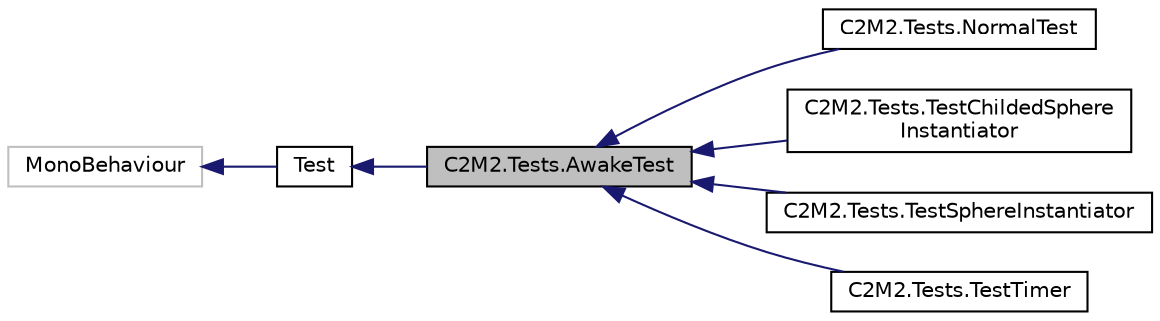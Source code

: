digraph "C2M2.Tests.AwakeTest"
{
 // LATEX_PDF_SIZE
  edge [fontname="Helvetica",fontsize="10",labelfontname="Helvetica",labelfontsize="10"];
  node [fontname="Helvetica",fontsize="10",shape=record];
  rankdir="LR";
  Node1 [label="C2M2.Tests.AwakeTest",height=0.2,width=0.4,color="black", fillcolor="grey75", style="filled", fontcolor="black",tooltip=" "];
  Node2 -> Node1 [dir="back",color="midnightblue",fontsize="10",style="solid",fontname="Helvetica"];
  Node2 [label="Test",height=0.2,width=0.4,color="black", fillcolor="white", style="filled",URL="$d1/d7b/class_c2_m2_1_1_tests_1_1_test.html",tooltip=" "];
  Node3 -> Node2 [dir="back",color="midnightblue",fontsize="10",style="solid",fontname="Helvetica"];
  Node3 [label="MonoBehaviour",height=0.2,width=0.4,color="grey75", fillcolor="white", style="filled",tooltip=" "];
  Node1 -> Node4 [dir="back",color="midnightblue",fontsize="10",style="solid",fontname="Helvetica"];
  Node4 [label="C2M2.Tests.NormalTest",height=0.2,width=0.4,color="black", fillcolor="white", style="filled",URL="$d6/d31/class_c2_m2_1_1_tests_1_1_normal_test.html",tooltip=" "];
  Node1 -> Node5 [dir="back",color="midnightblue",fontsize="10",style="solid",fontname="Helvetica"];
  Node5 [label="C2M2.Tests.TestChildedSphere\lInstantiator",height=0.2,width=0.4,color="black", fillcolor="white", style="filled",URL="$d1/db9/class_c2_m2_1_1_tests_1_1_test_childed_sphere_instantiator.html",tooltip=" "];
  Node1 -> Node6 [dir="back",color="midnightblue",fontsize="10",style="solid",fontname="Helvetica"];
  Node6 [label="C2M2.Tests.TestSphereInstantiator",height=0.2,width=0.4,color="black", fillcolor="white", style="filled",URL="$dc/d1e/class_c2_m2_1_1_tests_1_1_test_sphere_instantiator.html",tooltip=" "];
  Node1 -> Node7 [dir="back",color="midnightblue",fontsize="10",style="solid",fontname="Helvetica"];
  Node7 [label="C2M2.Tests.TestTimer",height=0.2,width=0.4,color="black", fillcolor="white", style="filled",URL="$dc/d2b/class_c2_m2_1_1_tests_1_1_test_timer.html",tooltip=" "];
}

